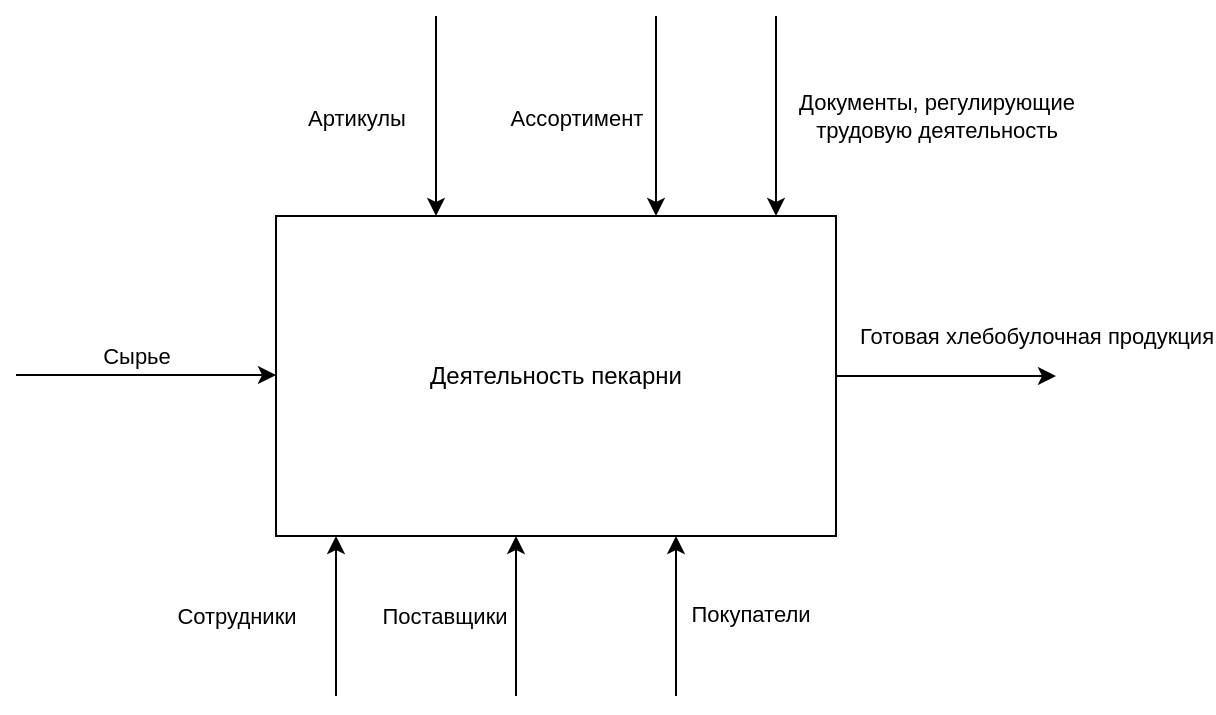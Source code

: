 <mxfile version="18.1.1" type="device" pages="2"><diagram id="C1_opqdqYEu4kNfHTntg" name="Главная"><mxGraphModel dx="1812" dy="1035" grid="1" gridSize="10" guides="1" tooltips="1" connect="1" arrows="1" fold="1" page="1" pageScale="1" pageWidth="827" pageHeight="1169" math="0" shadow="0"><root><mxCell id="0"/><mxCell id="1" parent="0"/><mxCell id="ULEfokvG46xfJJc2Osdm-2" value="Деятельность пекарни" style="rounded=0;whiteSpace=wrap;html=1;" parent="1" vertex="1"><mxGeometry x="330" y="220" width="280" height="160" as="geometry"/></mxCell><mxCell id="ULEfokvG46xfJJc2Osdm-3" value="" style="endArrow=classic;html=1;rounded=0;" parent="1" source="ULEfokvG46xfJJc2Osdm-2" edge="1"><mxGeometry width="50" height="50" relative="1" as="geometry"><mxPoint x="650" y="325" as="sourcePoint"/><mxPoint x="720" y="300" as="targetPoint"/></mxGeometry></mxCell><mxCell id="ULEfokvG46xfJJc2Osdm-8" value="Готовая хлебобулочная продукция" style="edgeLabel;html=1;align=center;verticalAlign=middle;resizable=0;points=[];" parent="ULEfokvG46xfJJc2Osdm-3" vertex="1" connectable="0"><mxGeometry x="-0.327" y="1" relative="1" as="geometry"><mxPoint x="63" y="-19" as="offset"/></mxGeometry></mxCell><mxCell id="ULEfokvG46xfJJc2Osdm-4" value="" style="endArrow=classic;html=1;rounded=0;" parent="1" edge="1"><mxGeometry width="50" height="50" relative="1" as="geometry"><mxPoint x="410" y="120" as="sourcePoint"/><mxPoint x="410" y="220" as="targetPoint"/><Array as="points"/></mxGeometry></mxCell><mxCell id="ULEfokvG46xfJJc2Osdm-18" value="Артикулы" style="edgeLabel;html=1;align=center;verticalAlign=middle;resizable=0;points=[];" parent="ULEfokvG46xfJJc2Osdm-4" vertex="1" connectable="0"><mxGeometry x="-0.731" y="-4" relative="1" as="geometry"><mxPoint x="-36" y="37" as="offset"/></mxGeometry></mxCell><mxCell id="ULEfokvG46xfJJc2Osdm-6" value="" style="endArrow=classic;html=1;rounded=0;entryX=0;entryY=0.75;entryDx=0;entryDy=0;" parent="1" edge="1"><mxGeometry width="50" height="50" relative="1" as="geometry"><mxPoint x="200" y="299.52" as="sourcePoint"/><mxPoint x="330" y="299.52" as="targetPoint"/></mxGeometry></mxCell><mxCell id="ULEfokvG46xfJJc2Osdm-7" value="Сырье" style="edgeLabel;html=1;align=center;verticalAlign=middle;resizable=0;points=[];" parent="ULEfokvG46xfJJc2Osdm-6" vertex="1" connectable="0"><mxGeometry x="-0.538" y="-1" relative="1" as="geometry"><mxPoint x="30" y="-11" as="offset"/></mxGeometry></mxCell><mxCell id="ULEfokvG46xfJJc2Osdm-9" value="" style="endArrow=classic;html=1;rounded=0;" parent="1" edge="1"><mxGeometry width="50" height="50" relative="1" as="geometry"><mxPoint x="530" y="460" as="sourcePoint"/><mxPoint x="530" y="380" as="targetPoint"/><Array as="points"><mxPoint x="530" y="400"/></Array></mxGeometry></mxCell><mxCell id="miUJDB3TKn5wcRH6wox0-1" value="" style="endArrow=classic;html=1;rounded=0;" parent="1" edge="1"><mxGeometry width="50" height="50" relative="1" as="geometry"><mxPoint x="520" y="120" as="sourcePoint"/><mxPoint x="520" y="220" as="targetPoint"/><Array as="points"/></mxGeometry></mxCell><mxCell id="miUJDB3TKn5wcRH6wox0-2" value="Ассортимент" style="edgeLabel;html=1;align=center;verticalAlign=middle;resizable=0;points=[];" parent="miUJDB3TKn5wcRH6wox0-1" vertex="1" connectable="0"><mxGeometry x="-0.731" y="-4" relative="1" as="geometry"><mxPoint x="-36" y="37" as="offset"/></mxGeometry></mxCell><mxCell id="iOAbmlTMOBZw5qaeqd23-1" value="" style="endArrow=classic;html=1;rounded=0;" parent="1" edge="1"><mxGeometry width="50" height="50" relative="1" as="geometry"><mxPoint x="360" y="460" as="sourcePoint"/><mxPoint x="360" y="380" as="targetPoint"/></mxGeometry></mxCell><mxCell id="iOAbmlTMOBZw5qaeqd23-2" value="Сотрудники" style="edgeLabel;html=1;align=center;verticalAlign=middle;resizable=0;points=[];" parent="iOAbmlTMOBZw5qaeqd23-1" vertex="1" connectable="0"><mxGeometry x="0.305" y="-1" relative="1" as="geometry"><mxPoint x="-51" y="12" as="offset"/></mxGeometry></mxCell><mxCell id="e7X-Y5u4s29XuKVdPA3n-1" value="" style="endArrow=classic;html=1;rounded=0;" parent="1" edge="1"><mxGeometry width="50" height="50" relative="1" as="geometry"><mxPoint x="580" y="120" as="sourcePoint"/><mxPoint x="580" y="220" as="targetPoint"/></mxGeometry></mxCell><mxCell id="e7X-Y5u4s29XuKVdPA3n-2" value="Документы, регулирующие&lt;br&gt;трудовую деятельность" style="edgeLabel;html=1;align=center;verticalAlign=middle;resizable=0;points=[];" parent="e7X-Y5u4s29XuKVdPA3n-1" vertex="1" connectable="0"><mxGeometry x="-0.337" relative="1" as="geometry"><mxPoint x="80" y="17" as="offset"/></mxGeometry></mxCell><mxCell id="kHAbgjUCCJjgYyK3gIjS-1" value="" style="endArrow=classic;html=1;rounded=0;" parent="1" edge="1"><mxGeometry width="50" height="50" relative="1" as="geometry"><mxPoint x="450" y="460" as="sourcePoint"/><mxPoint x="450" y="380" as="targetPoint"/></mxGeometry></mxCell><mxCell id="kHAbgjUCCJjgYyK3gIjS-2" value="Поставщики" style="edgeLabel;html=1;align=center;verticalAlign=middle;resizable=0;points=[];" parent="kHAbgjUCCJjgYyK3gIjS-1" vertex="1" connectable="0"><mxGeometry x="0.305" y="-1" relative="1" as="geometry"><mxPoint x="-37" y="12" as="offset"/></mxGeometry></mxCell><mxCell id="cPxXEeBPNQgOCw0qrwWW-1" value="Покупатели" style="edgeLabel;html=1;align=center;verticalAlign=middle;resizable=0;points=[];" vertex="1" connectable="0" parent="1"><mxGeometry x="350" y="180" as="geometry"><mxPoint x="217" y="239" as="offset"/></mxGeometry></mxCell></root></mxGraphModel></diagram><diagram id="fG6odYdfctr31Wqc3bFs" name="IDEF - 0"><mxGraphModel dx="1278" dy="1744" grid="1" gridSize="10" guides="1" tooltips="1" connect="1" arrows="1" fold="1" page="1" pageScale="1" pageWidth="827" pageHeight="1169" math="0" shadow="0"><root><mxCell id="0"/><mxCell id="1" parent="0"/><mxCell id="YwniGMDpTp-rVzg2_GOK-3" style="edgeStyle=orthogonalEdgeStyle;rounded=0;orthogonalLoop=1;jettySize=auto;html=1;entryX=0;entryY=0.25;entryDx=0;entryDy=0;" edge="1" parent="1" source="k-4A2V1nsWZ_-qA4ieT6-1" target="k-4A2V1nsWZ_-qA4ieT6-2"><mxGeometry relative="1" as="geometry"/></mxCell><mxCell id="YwniGMDpTp-rVzg2_GOK-4" value="Список &lt;br&gt;студентов" style="edgeLabel;html=1;align=center;verticalAlign=middle;resizable=0;points=[];" vertex="1" connectable="0" parent="YwniGMDpTp-rVzg2_GOK-3"><mxGeometry x="-0.261" y="1" relative="1" as="geometry"><mxPoint x="34" y="18" as="offset"/></mxGeometry></mxCell><mxCell id="k-4A2V1nsWZ_-qA4ieT6-1" value="Прием заявок" style="rounded=0;whiteSpace=wrap;html=1;" vertex="1" parent="1"><mxGeometry x="170" y="90" width="120" height="60" as="geometry"/></mxCell><mxCell id="by84TnNp8hTUcfolq0gK-3" style="edgeStyle=orthogonalEdgeStyle;rounded=0;orthogonalLoop=1;jettySize=auto;html=1;entryX=0;entryY=0.25;entryDx=0;entryDy=0;" edge="1" parent="1" source="k-4A2V1nsWZ_-qA4ieT6-2" target="k-4A2V1nsWZ_-qA4ieT6-3"><mxGeometry relative="1" as="geometry"/></mxCell><mxCell id="Ptk_Lu69FnbFG5DacnXX-1" value="Список студентов,&lt;br&gt;распределенных&lt;br&gt;по группам" style="edgeLabel;html=1;align=center;verticalAlign=middle;resizable=0;points=[];" vertex="1" connectable="0" parent="by84TnNp8hTUcfolq0gK-3"><mxGeometry x="-0.262" y="1" relative="1" as="geometry"><mxPoint x="249" y="43" as="offset"/></mxGeometry></mxCell><mxCell id="Ptk_Lu69FnbFG5DacnXX-3" value="Список студентов&lt;br&gt;с выбранной&lt;br&gt;&amp;nbsp;специальностью" style="edgeLabel;html=1;align=center;verticalAlign=middle;resizable=0;points=[];" vertex="1" connectable="0" parent="by84TnNp8hTUcfolq0gK-3"><mxGeometry x="-0.553" y="-2" relative="1" as="geometry"><mxPoint x="25" y="-32" as="offset"/></mxGeometry></mxCell><mxCell id="k-4A2V1nsWZ_-qA4ieT6-2" value="Анализ выбора специальности студентами" style="rounded=0;whiteSpace=wrap;html=1;" vertex="1" parent="1"><mxGeometry x="400" y="230" width="150" height="80" as="geometry"/></mxCell><mxCell id="Ptk_Lu69FnbFG5DacnXX-2" style="edgeStyle=orthogonalEdgeStyle;rounded=0;orthogonalLoop=1;jettySize=auto;html=1;entryX=0;entryY=0.5;entryDx=0;entryDy=0;" edge="1" parent="1" source="k-4A2V1nsWZ_-qA4ieT6-3" target="k-4A2V1nsWZ_-qA4ieT6-4"><mxGeometry relative="1" as="geometry"/></mxCell><mxCell id="k-4A2V1nsWZ_-qA4ieT6-3" value="Формирование групп" style="rounded=0;whiteSpace=wrap;html=1;" vertex="1" parent="1"><mxGeometry x="650" y="310" width="140" height="60" as="geometry"/></mxCell><mxCell id="k-4A2V1nsWZ_-qA4ieT6-4" value="Утверждение с руководством" style="rounded=0;whiteSpace=wrap;html=1;" vertex="1" parent="1"><mxGeometry x="860" y="380" width="120" height="60" as="geometry"/></mxCell><mxCell id="mdEUrA_eZKhQXHog-_X6-1" value="" style="endArrow=classic;html=1;rounded=0;" edge="1" parent="1"><mxGeometry width="50" height="50" relative="1" as="geometry"><mxPoint x="980" y="409.5" as="sourcePoint"/><mxPoint x="1090" y="409.5" as="targetPoint"/></mxGeometry></mxCell><mxCell id="mdEUrA_eZKhQXHog-_X6-2" value="Сформированная&lt;br&gt;группа" style="edgeLabel;html=1;align=center;verticalAlign=middle;resizable=0;points=[];" vertex="1" connectable="0" parent="mdEUrA_eZKhQXHog-_X6-1"><mxGeometry x="-0.327" y="1" relative="1" as="geometry"><mxPoint x="23" y="-19" as="offset"/></mxGeometry></mxCell><mxCell id="bjvMPBANvWUUahrukNwz-1" value="" style="endArrow=classic;html=1;rounded=0;" edge="1" parent="1"><mxGeometry width="50" height="50" relative="1" as="geometry"><mxPoint x="730" y="450" as="sourcePoint"/><mxPoint x="730" y="370" as="targetPoint"/><Array as="points"><mxPoint x="730" y="390"/></Array></mxGeometry></mxCell><mxCell id="UlmaoJGH3xAK7cabUhgg-1" value="Преподаватели" style="edgeLabel;html=1;align=center;verticalAlign=middle;resizable=0;points=[];" vertex="1" connectable="0" parent="bjvMPBANvWUUahrukNwz-1"><mxGeometry x="0.085" y="4" relative="1" as="geometry"><mxPoint x="-36" y="3" as="offset"/></mxGeometry></mxCell><mxCell id="-jauqsBJJzSUECULaYXr-1" value="" style="endArrow=classic;html=1;rounded=0;" edge="1" parent="1"><mxGeometry width="50" height="50" relative="1" as="geometry"><mxPoint x="270" y="300" as="sourcePoint"/><mxPoint x="400" y="300" as="targetPoint"/></mxGeometry></mxCell><mxCell id="-jauqsBJJzSUECULaYXr-3" value="Специальность" style="edgeLabel;html=1;align=center;verticalAlign=middle;resizable=0;points=[];" vertex="1" connectable="0" parent="-jauqsBJJzSUECULaYXr-1"><mxGeometry x="-0.169" y="1" relative="1" as="geometry"><mxPoint x="6" y="-9" as="offset"/></mxGeometry></mxCell><mxCell id="7zVGLMM_6-98ickedhzp-1" value="" style="endArrow=classic;html=1;rounded=0;entryX=0;entryY=0.75;entryDx=0;entryDy=0;" edge="1" parent="1"><mxGeometry width="50" height="50" relative="1" as="geometry"><mxPoint x="40" y="119.5" as="sourcePoint"/><mxPoint x="170" y="119.5" as="targetPoint"/></mxGeometry></mxCell><mxCell id="7zVGLMM_6-98ickedhzp-2" value="Студенты" style="edgeLabel;html=1;align=center;verticalAlign=middle;resizable=0;points=[];" vertex="1" connectable="0" parent="7zVGLMM_6-98ickedhzp-1"><mxGeometry x="-0.538" y="-1" relative="1" as="geometry"><mxPoint x="30" y="-11" as="offset"/></mxGeometry></mxCell><mxCell id="Q-KUkAH25UuJktOBH2jv-1" value="" style="endArrow=classic;html=1;rounded=0;entryX=0;entryY=0.75;entryDx=0;entryDy=0;" edge="1" parent="1"><mxGeometry width="50" height="50" relative="1" as="geometry"><mxPoint x="270" y="270" as="sourcePoint"/><mxPoint x="400" y="269.5" as="targetPoint"/></mxGeometry></mxCell><mxCell id="Q-KUkAH25UuJktOBH2jv-2" value="Отделение" style="edgeLabel;html=1;align=center;verticalAlign=middle;resizable=0;points=[];" vertex="1" connectable="0" parent="Q-KUkAH25UuJktOBH2jv-1"><mxGeometry x="-0.169" y="1" relative="1" as="geometry"><mxPoint x="-14" y="-9" as="offset"/></mxGeometry></mxCell><mxCell id="EeTNwnqzsC2PFMK-A1TO-1" value="" style="endArrow=classic;html=1;rounded=0;" edge="1" parent="1"><mxGeometry width="50" height="50" relative="1" as="geometry"><mxPoint x="730" y="210" as="sourcePoint"/><mxPoint x="730" y="310" as="targetPoint"/><Array as="points"/></mxGeometry></mxCell><mxCell id="EeTNwnqzsC2PFMK-A1TO-2" value="Приказ&amp;nbsp;&lt;br&gt;о зачислении" style="edgeLabel;html=1;align=center;verticalAlign=middle;resizable=0;points=[];" vertex="1" connectable="0" parent="EeTNwnqzsC2PFMK-A1TO-1"><mxGeometry x="-0.731" y="-4" relative="1" as="geometry"><mxPoint x="-36" y="57" as="offset"/></mxGeometry></mxCell><mxCell id="ZZkE8SsASfzeokfdwZv--1" value="" style="endArrow=classic;html=1;rounded=0;" edge="1" parent="1"><mxGeometry width="50" height="50" relative="1" as="geometry"><mxPoint x="229.5" y="-10" as="sourcePoint"/><mxPoint x="229.5" y="90" as="targetPoint"/><Array as="points"><mxPoint x="230" y="40"/></Array></mxGeometry></mxCell><mxCell id="ZZkE8SsASfzeokfdwZv--2" value="Документы&amp;nbsp;&lt;br&gt;по приему&lt;br&gt;студентов" style="edgeLabel;html=1;align=center;verticalAlign=middle;resizable=0;points=[];" vertex="1" connectable="0" parent="ZZkE8SsASfzeokfdwZv--1"><mxGeometry x="-0.731" y="-4" relative="1" as="geometry"><mxPoint x="-36" y="-13" as="offset"/></mxGeometry></mxCell><mxCell id="YwniGMDpTp-rVzg2_GOK-1" value="" style="endArrow=classic;html=1;rounded=0;" edge="1" parent="1"><mxGeometry width="50" height="50" relative="1" as="geometry"><mxPoint x="229.5" y="230" as="sourcePoint"/><mxPoint x="229.5" y="150" as="targetPoint"/></mxGeometry></mxCell><mxCell id="YwniGMDpTp-rVzg2_GOK-2" value="Сотрудники&amp;nbsp;&lt;br&gt;по приему заявок" style="edgeLabel;html=1;align=center;verticalAlign=middle;resizable=0;points=[];" vertex="1" connectable="0" parent="YwniGMDpTp-rVzg2_GOK-1"><mxGeometry x="0.305" y="-1" relative="1" as="geometry"><mxPoint x="-51" y="22" as="offset"/></mxGeometry></mxCell><mxCell id="YwniGMDpTp-rVzg2_GOK-5" value="" style="endArrow=classic;html=1;rounded=0;entryX=0.5;entryY=0;entryDx=0;entryDy=0;" edge="1" parent="1" target="k-4A2V1nsWZ_-qA4ieT6-2"><mxGeometry width="50" height="50" relative="1" as="geometry"><mxPoint x="230" y="40" as="sourcePoint"/><mxPoint x="550" y="160" as="targetPoint"/><Array as="points"><mxPoint x="460" y="40"/><mxPoint x="475" y="40"/></Array></mxGeometry></mxCell><mxCell id="by84TnNp8hTUcfolq0gK-1" value="" style="endArrow=classic;html=1;rounded=0;" edge="1" parent="1"><mxGeometry width="50" height="50" relative="1" as="geometry"><mxPoint x="474.5" y="390" as="sourcePoint"/><mxPoint x="474.5" y="310" as="targetPoint"/></mxGeometry></mxCell><mxCell id="by84TnNp8hTUcfolq0gK-2" value="Сотрудники&lt;br&gt;по &lt;br&gt;формированию групп" style="edgeLabel;html=1;align=center;verticalAlign=middle;resizable=0;points=[];" vertex="1" connectable="0" parent="by84TnNp8hTUcfolq0gK-1"><mxGeometry x="-0.523" y="1" relative="1" as="geometry"><mxPoint x="-59" y="-21" as="offset"/></mxGeometry></mxCell><mxCell id="by84TnNp8hTUcfolq0gK-4" value="" style="endArrow=classic;html=1;rounded=0;entryX=0.869;entryY=0.027;entryDx=0;entryDy=0;entryPerimeter=0;" edge="1" parent="1" target="k-4A2V1nsWZ_-qA4ieT6-3"><mxGeometry width="50" height="50" relative="1" as="geometry"><mxPoint x="230" y="10" as="sourcePoint"/><mxPoint x="475" y="200" as="targetPoint"/><Array as="points"><mxPoint x="460" y="10"/><mxPoint x="772" y="10"/></Array></mxGeometry></mxCell><mxCell id="L0Z3qyUmL3wrkWKHgAwt-1" value="" style="endArrow=classic;html=1;rounded=0;" edge="1" parent="1"><mxGeometry width="50" height="50" relative="1" as="geometry"><mxPoint x="940" y="280" as="sourcePoint"/><mxPoint x="940" y="380" as="targetPoint"/></mxGeometry></mxCell><mxCell id="L0Z3qyUmL3wrkWKHgAwt-2" value="Приказ&lt;br&gt;об утверждении" style="edgeLabel;html=1;align=center;verticalAlign=middle;resizable=0;points=[];" vertex="1" connectable="0" parent="L0Z3qyUmL3wrkWKHgAwt-1"><mxGeometry x="-0.337" relative="1" as="geometry"><mxPoint x="50" y="7" as="offset"/></mxGeometry></mxCell><mxCell id="QAkquk9u75IyskyGyssc-1" value="" style="endArrow=classic;html=1;rounded=0;" edge="1" parent="1"><mxGeometry width="50" height="50" relative="1" as="geometry"><mxPoint x="919.5" y="520" as="sourcePoint"/><mxPoint x="919.5" y="440" as="targetPoint"/></mxGeometry></mxCell><mxCell id="QAkquk9u75IyskyGyssc-2" value="Руководство" style="edgeLabel;html=1;align=center;verticalAlign=middle;resizable=0;points=[];" vertex="1" connectable="0" parent="QAkquk9u75IyskyGyssc-1"><mxGeometry x="0.305" y="-1" relative="1" as="geometry"><mxPoint x="-37" y="12" as="offset"/></mxGeometry></mxCell></root></mxGraphModel></diagram></mxfile>
